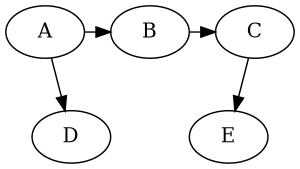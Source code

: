 digraph G {
  size = "2,2";

  { rank = same; A B C }
  { rank = same; D E }

  A -> B;
  A -> D;
  B -> C;
  C -> E;
  D -> E [style = invis];
  
}